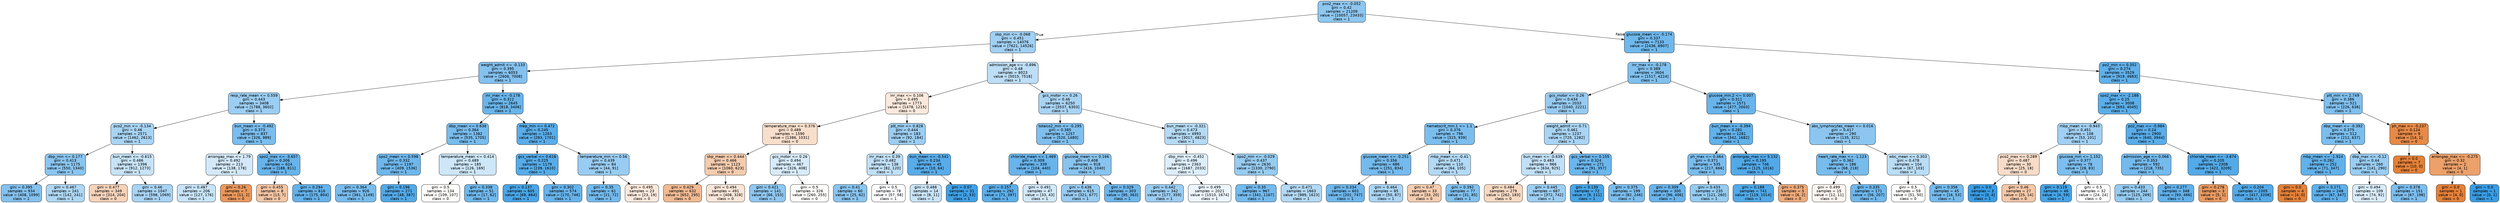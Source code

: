 digraph Tree {
node [shape=box, style="filled, rounded", color="black", fontname="helvetica"] ;
edge [fontname="helvetica"] ;
0 [label="pco2_max <= -0.052\ngini = 0.42\nsamples = 21209\nvalue = [10057, 23433]\nclass = 1", fillcolor="#8ec7f0"] ;
1 [label="sbp_min <= -0.068\ngini = 0.451\nsamples = 14076\nvalue = [7621, 14526]\nclass = 1", fillcolor="#a1d0f3"] ;
0 -> 1 [labeldistance=2.5, labelangle=45, headlabel="True"] ;
2 [label="weight_admit <= -0.133\ngini = 0.395\nsamples = 6053\nvalue = [2606, 7008]\nclass = 1", fillcolor="#83c1ef"] ;
1 -> 2 ;
3 [label="resp_rate_mean <= 0.559\ngini = 0.443\nsamples = 3408\nvalue = [1788, 3602]\nclass = 1", fillcolor="#9bcef2"] ;
2 -> 3 ;
4 [label="pco2_min <= -0.134\ngini = 0.46\nsamples = 2571\nvalue = [1462, 2613]\nclass = 1", fillcolor="#a8d4f4"] ;
3 -> 4 ;
5 [label="dbp_min <= 0.177\ngini = 0.413\nsamples = 1175\nvalue = [550, 1340]\nclass = 1", fillcolor="#8ac5f0"] ;
4 -> 5 ;
6 [label="gini = 0.395\nsamples = 934\nvalue = [408, 1099]\nclass = 1", fillcolor="#83c1ef"] ;
5 -> 6 ;
7 [label="gini = 0.467\nsamples = 241\nvalue = [142, 241]\nclass = 1", fillcolor="#aed7f4"] ;
5 -> 7 ;
8 [label="bun_mean <= -0.615\ngini = 0.486\nsamples = 1396\nvalue = [912, 1273]\nclass = 1", fillcolor="#c7e3f8"] ;
4 -> 8 ;
9 [label="gini = 0.477\nsamples = 349\nvalue = [314, 204]\nclass = 0", fillcolor="#f6d3ba"] ;
8 -> 9 ;
10 [label="gini = 0.46\nsamples = 1047\nvalue = [598, 1069]\nclass = 1", fillcolor="#a8d4f4"] ;
8 -> 10 ;
11 [label="bun_mean <= -0.492\ngini = 0.373\nsamples = 837\nvalue = [326, 989]\nclass = 1", fillcolor="#7abdee"] ;
3 -> 11 ;
12 [label="aniongap_max <= 1.79\ngini = 0.492\nsamples = 213\nvalue = [138, 178]\nclass = 1", fillcolor="#d3e9f9"] ;
11 -> 12 ;
13 [label="gini = 0.487\nsamples = 206\nvalue = [127, 176]\nclass = 1", fillcolor="#c8e4f8"] ;
12 -> 13 ;
14 [label="gini = 0.26\nsamples = 7\nvalue = [11, 2]\nclass = 0", fillcolor="#ea985d"] ;
12 -> 14 ;
15 [label="spo2_max <= -3.657\ngini = 0.306\nsamples = 624\nvalue = [188, 811]\nclass = 1", fillcolor="#67b4eb"] ;
11 -> 15 ;
16 [label="gini = 0.455\nsamples = 8\nvalue = [13, 7]\nclass = 0", fillcolor="#f3c5a4"] ;
15 -> 16 ;
17 [label="gini = 0.294\nsamples = 616\nvalue = [175, 804]\nclass = 1", fillcolor="#64b2eb"] ;
15 -> 17 ;
18 [label="inr_max <= -0.178\ngini = 0.312\nsamples = 2645\nvalue = [818, 3406]\nclass = 1", fillcolor="#69b5eb"] ;
2 -> 18 ;
19 [label="dbp_mean <= 0.638\ngini = 0.364\nsamples = 1382\nvalue = [535, 1705]\nclass = 1", fillcolor="#77bced"] ;
18 -> 19 ;
20 [label="spo2_mean <= 0.598\ngini = 0.332\nsamples = 1197\nvalue = [409, 1536]\nclass = 1", fillcolor="#6eb7ec"] ;
19 -> 20 ;
21 [label="gini = 0.364\nsamples = 926\nvalue = [361, 1149]\nclass = 1", fillcolor="#77bced"] ;
20 -> 21 ;
22 [label="gini = 0.196\nsamples = 271\nvalue = [48, 387]\nclass = 1", fillcolor="#52a9e8"] ;
20 -> 22 ;
23 [label="temperature_mean <= 0.414\ngini = 0.489\nsamples = 185\nvalue = [126, 169]\nclass = 1", fillcolor="#cde6f8"] ;
19 -> 23 ;
24 [label="gini = 0.5\nsamples = 134\nvalue = [109, 107]\nclass = 0", fillcolor="#fffdfb"] ;
23 -> 24 ;
25 [label="gini = 0.338\nsamples = 51\nvalue = [17, 62]\nclass = 1", fillcolor="#6fb8ec"] ;
23 -> 25 ;
26 [label="mbp_min <= 0.472\ngini = 0.245\nsamples = 1263\nvalue = [283, 1701]\nclass = 1", fillcolor="#5aade9"] ;
18 -> 26 ;
27 [label="gcs_verbal <= 0.618\ngini = 0.225\nsamples = 1179\nvalue = [239, 1610]\nclass = 1", fillcolor="#56ace9"] ;
26 -> 27 ;
28 [label="gini = 0.137\nsamples = 605\nvalue = [69, 864]\nclass = 1", fillcolor="#49a5e7"] ;
27 -> 28 ;
29 [label="gini = 0.302\nsamples = 574\nvalue = [170, 746]\nclass = 1", fillcolor="#66b3eb"] ;
27 -> 29 ;
30 [label="temperature_min <= 0.56\ngini = 0.439\nsamples = 84\nvalue = [44, 91]\nclass = 1", fillcolor="#99ccf2"] ;
26 -> 30 ;
31 [label="gini = 0.35\nsamples = 61\nvalue = [21, 72]\nclass = 1", fillcolor="#73baed"] ;
30 -> 31 ;
32 [label="gini = 0.495\nsamples = 23\nvalue = [23, 19]\nclass = 0", fillcolor="#fae9dd"] ;
30 -> 32 ;
33 [label="admission_age <= -0.896\ngini = 0.48\nsamples = 8023\nvalue = [5015, 7518]\nclass = 1", fillcolor="#bddef6"] ;
1 -> 33 ;
34 [label="inr_max <= 0.106\ngini = 0.495\nsamples = 1773\nvalue = [1478, 1215]\nclass = 0", fillcolor="#fae9dc"] ;
33 -> 34 ;
35 [label="temperature_max <= 0.376\ngini = 0.489\nsamples = 1590\nvalue = [1386, 1031]\nclass = 0", fillcolor="#f8dfcc"] ;
34 -> 35 ;
36 [label="sbp_mean <= 0.444\ngini = 0.466\nsamples = 1123\nvalue = [1060, 623]\nclass = 0", fillcolor="#f4cbad"] ;
35 -> 36 ;
37 [label="gini = 0.429\nsamples = 632\nvalue = [652, 295]\nclass = 0", fillcolor="#f1ba93"] ;
36 -> 37 ;
38 [label="gini = 0.494\nsamples = 491\nvalue = [408, 328]\nclass = 0", fillcolor="#fae6d8"] ;
36 -> 38 ;
39 [label="gcs_motor <= 0.26\ngini = 0.494\nsamples = 467\nvalue = [326, 408]\nclass = 1", fillcolor="#d7ebfa"] ;
35 -> 39 ;
40 [label="gini = 0.421\nsamples = 141\nvalue = [66, 153]\nclass = 1", fillcolor="#8ec7f0"] ;
39 -> 40 ;
41 [label="gini = 0.5\nsamples = 326\nvalue = [260, 255]\nclass = 0", fillcolor="#fefdfb"] ;
39 -> 41 ;
42 [label="ptt_min <= 0.828\ngini = 0.444\nsamples = 183\nvalue = [92, 184]\nclass = 1", fillcolor="#9ccef2"] ;
34 -> 42 ;
43 [label="inr_max <= 0.39\ngini = 0.482\nsamples = 138\nvalue = [82, 120]\nclass = 1", fillcolor="#c0e0f7"] ;
42 -> 43 ;
44 [label="gini = 0.41\nsamples = 60\nvalue = [25, 62]\nclass = 1", fillcolor="#89c5ef"] ;
43 -> 44 ;
45 [label="gini = 0.5\nsamples = 78\nvalue = [57, 58]\nclass = 1", fillcolor="#fcfdff"] ;
43 -> 45 ;
46 [label="bun_mean <= -0.541\ngini = 0.234\nsamples = 45\nvalue = [10, 64]\nclass = 1", fillcolor="#58ace9"] ;
42 -> 46 ;
47 [label="gini = 0.488\nsamples = 14\nvalue = [8, 11]\nclass = 1", fillcolor="#c9e4f8"] ;
46 -> 47 ;
48 [label="gini = 0.07\nsamples = 31\nvalue = [2, 53]\nclass = 1", fillcolor="#40a1e6"] ;
46 -> 48 ;
49 [label="gcs_motor <= 0.26\ngini = 0.46\nsamples = 6250\nvalue = [3537, 6303]\nclass = 1", fillcolor="#a8d4f4"] ;
33 -> 49 ;
50 [label="totalco2_min <= -0.295\ngini = 0.385\nsamples = 1257\nvalue = [520, 1480]\nclass = 1", fillcolor="#7fbfee"] ;
49 -> 50 ;
51 [label="chloride_mean <= 1.469\ngini = 0.309\nsamples = 339\nvalue = [104, 440]\nclass = 1", fillcolor="#68b4eb"] ;
50 -> 51 ;
52 [label="gini = 0.257\nsamples = 292\nvalue = [71, 397]\nclass = 1", fillcolor="#5cafea"] ;
51 -> 52 ;
53 [label="gini = 0.491\nsamples = 47\nvalue = [33, 43]\nclass = 1", fillcolor="#d1e8f9"] ;
51 -> 53 ;
54 [label="glucose_mean <= 0.166\ngini = 0.408\nsamples = 918\nvalue = [416, 1040]\nclass = 1", fillcolor="#88c4ef"] ;
50 -> 54 ;
55 [label="gini = 0.436\nsamples = 615\nvalue = [321, 677]\nclass = 1", fillcolor="#97cbf1"] ;
54 -> 55 ;
56 [label="gini = 0.329\nsamples = 303\nvalue = [95, 363]\nclass = 1", fillcolor="#6db7ec"] ;
54 -> 56 ;
57 [label="bun_mean <= -0.321\ngini = 0.473\nsamples = 4993\nvalue = [3017, 4823]\nclass = 1", fillcolor="#b5daf5"] ;
49 -> 57 ;
58 [label="dbp_min <= -0.452\ngini = 0.496\nsamples = 2363\nvalue = [1687, 2033]\nclass = 1", fillcolor="#ddeefb"] ;
57 -> 58 ;
59 [label="gini = 0.442\nsamples = 342\nvalue = [177, 359]\nclass = 1", fillcolor="#9bcdf2"] ;
58 -> 59 ;
60 [label="gini = 0.499\nsamples = 2021\nvalue = [1510, 1674]\nclass = 1", fillcolor="#ecf5fc"] ;
58 -> 60 ;
61 [label="spo2_min <= -0.029\ngini = 0.437\nsamples = 2630\nvalue = [1330, 2790]\nclass = 1", fillcolor="#97ccf1"] ;
57 -> 61 ;
62 [label="gini = 0.35\nsamples = 967\nvalue = [341, 1167]\nclass = 1", fillcolor="#73baed"] ;
61 -> 62 ;
63 [label="gini = 0.471\nsamples = 1663\nvalue = [989, 1623]\nclass = 1", fillcolor="#b2d9f5"] ;
61 -> 63 ;
64 [label="glucose_mean <= -0.174\ngini = 0.337\nsamples = 7133\nvalue = [2436, 8907]\nclass = 1", fillcolor="#6fb8ec"] ;
0 -> 64 [labeldistance=2.5, labelangle=-45, headlabel="False"] ;
65 [label="inr_max <= -0.178\ngini = 0.389\nsamples = 3604\nvalue = [1517, 4224]\nclass = 1", fillcolor="#80c0ee"] ;
64 -> 65 ;
66 [label="gcs_motor <= 0.26\ngini = 0.434\nsamples = 2033\nvalue = [1040, 2221]\nclass = 1", fillcolor="#96cbf1"] ;
65 -> 66 ;
67 [label="hematocrit_min.1 <= 1.1\ngini = 0.376\nsamples = 796\nvalue = [315, 939]\nclass = 1", fillcolor="#7bbeee"] ;
66 -> 67 ;
68 [label="glucose_mean <= -0.251\ngini = 0.356\nsamples = 686\nvalue = [251, 834]\nclass = 1", fillcolor="#75baed"] ;
67 -> 68 ;
69 [label="gini = 0.334\nsamples = 601\nvalue = [201, 747]\nclass = 1", fillcolor="#6eb7ec"] ;
68 -> 69 ;
70 [label="gini = 0.464\nsamples = 85\nvalue = [50, 87]\nclass = 1", fillcolor="#abd5f4"] ;
68 -> 70 ;
71 [label="mbp_mean <= -0.41\ngini = 0.471\nsamples = 110\nvalue = [64, 105]\nclass = 1", fillcolor="#b2d9f5"] ;
67 -> 71 ;
72 [label="gini = 0.47\nsamples = 33\nvalue = [33, 20]\nclass = 0", fillcolor="#f5cdb1"] ;
71 -> 72 ;
73 [label="gini = 0.392\nsamples = 77\nvalue = [31, 85]\nclass = 1", fillcolor="#81c1ee"] ;
71 -> 73 ;
74 [label="weight_admit <= 0.71\ngini = 0.461\nsamples = 1237\nvalue = [725, 1282]\nclass = 1", fillcolor="#a9d4f4"] ;
66 -> 74 ;
75 [label="bun_mean <= -0.639\ngini = 0.483\nsamples = 966\nvalue = [634, 925]\nclass = 1", fillcolor="#c1e0f7"] ;
74 -> 75 ;
76 [label="gini = 0.484\nsamples = 279\nvalue = [262, 183]\nclass = 0", fillcolor="#f7d9c3"] ;
75 -> 76 ;
77 [label="gini = 0.445\nsamples = 687\nvalue = [372, 742]\nclass = 1", fillcolor="#9ccef2"] ;
75 -> 77 ;
78 [label="gcs_verbal <= 0.155\ngini = 0.324\nsamples = 271\nvalue = [91, 357]\nclass = 1", fillcolor="#6bb6ec"] ;
74 -> 78 ;
79 [label="gini = 0.139\nsamples = 72\nvalue = [9, 111]\nclass = 1", fillcolor="#49a5e7"] ;
78 -> 79 ;
80 [label="gini = 0.375\nsamples = 199\nvalue = [82, 246]\nclass = 1", fillcolor="#7bbeee"] ;
78 -> 80 ;
81 [label="glucose_min.2 <= 0.007\ngini = 0.311\nsamples = 1571\nvalue = [477, 2003]\nclass = 1", fillcolor="#68b4eb"] ;
65 -> 81 ;
82 [label="bun_mean <= -0.394\ngini = 0.281\nsamples = 1281\nvalue = [342, 1682]\nclass = 1", fillcolor="#61b1ea"] ;
81 -> 82 ;
83 [label="ph_max <= 0.464\ngini = 0.371\nsamples = 535\nvalue = [217, 666]\nclass = 1", fillcolor="#7abded"] ;
82 -> 83 ;
84 [label="gini = 0.309\nsamples = 300\nvalue = [96, 406]\nclass = 1", fillcolor="#68b4eb"] ;
83 -> 84 ;
85 [label="gini = 0.433\nsamples = 235\nvalue = [121, 260]\nclass = 1", fillcolor="#95cbf1"] ;
83 -> 85 ;
86 [label="aniongap_max <= 5.132\ngini = 0.195\nsamples = 746\nvalue = [125, 1016]\nclass = 1", fillcolor="#51a9e8"] ;
82 -> 86 ;
87 [label="gini = 0.188\nsamples = 741\nvalue = [119, 1014]\nclass = 1", fillcolor="#50a9e8"] ;
86 -> 87 ;
88 [label="gini = 0.375\nsamples = 5\nvalue = [6, 2]\nclass = 0", fillcolor="#eeab7b"] ;
86 -> 88 ;
89 [label="abs_lymphocytes_mean <= 0.016\ngini = 0.417\nsamples = 290\nvalue = [135, 321]\nclass = 1", fillcolor="#8cc6f0"] ;
81 -> 89 ;
90 [label="heart_rate_max <= -1.123\ngini = 0.362\nsamples = 186\nvalue = [68, 218]\nclass = 1", fillcolor="#77bced"] ;
89 -> 90 ;
91 [label="gini = 0.499\nsamples = 15\nvalue = [12, 11]\nclass = 0", fillcolor="#fdf5ef"] ;
90 -> 91 ;
92 [label="gini = 0.335\nsamples = 171\nvalue = [56, 207]\nclass = 1", fillcolor="#6fb8ec"] ;
90 -> 92 ;
93 [label="wbc_mean <= 0.303\ngini = 0.478\nsamples = 104\nvalue = [67, 103]\nclass = 1", fillcolor="#baddf6"] ;
89 -> 93 ;
94 [label="gini = 0.5\nsamples = 59\nvalue = [51, 50]\nclass = 0", fillcolor="#fefdfb"] ;
93 -> 94 ;
95 [label="gini = 0.356\nsamples = 45\nvalue = [16, 53]\nclass = 1", fillcolor="#75bbed"] ;
93 -> 95 ;
96 [label="po2_min <= 0.352\ngini = 0.274\nsamples = 3529\nvalue = [919, 4683]\nclass = 1", fillcolor="#60b0ea"] ;
64 -> 96 ;
97 [label="spo2_max <= -2.188\ngini = 0.25\nsamples = 3008\nvalue = [693, 4045]\nclass = 1", fillcolor="#5baee9"] ;
96 -> 97 ;
98 [label="mbp_mean <= -0.943\ngini = 0.451\nsamples = 108\nvalue = [53, 101]\nclass = 1", fillcolor="#a1d0f3"] ;
97 -> 98 ;
99 [label="pco2_max <= 0.289\ngini = 0.487\nsamples = 30\nvalue = [25, 18]\nclass = 0", fillcolor="#f8dcc8"] ;
98 -> 99 ;
100 [label="gini = 0.0\nsamples = 3\nvalue = [0, 4]\nclass = 1", fillcolor="#399de5"] ;
99 -> 100 ;
101 [label="gini = 0.46\nsamples = 27\nvalue = [25, 14]\nclass = 0", fillcolor="#f4c8a8"] ;
99 -> 101 ;
102 [label="glucose_min <= 1.152\ngini = 0.377\nsamples = 78\nvalue = [28, 83]\nclass = 1", fillcolor="#7cbeee"] ;
98 -> 102 ;
103 [label="gini = 0.119\nsamples = 46\nvalue = [4, 59]\nclass = 1", fillcolor="#46a4e7"] ;
102 -> 103 ;
104 [label="gini = 0.5\nsamples = 32\nvalue = [24, 24]\nclass = 0", fillcolor="#ffffff"] ;
102 -> 104 ;
105 [label="po2_max <= -0.984\ngini = 0.24\nsamples = 2900\nvalue = [640, 3944]\nclass = 1", fillcolor="#59ade9"] ;
97 -> 105 ;
106 [label="admission_age <= 0.066\ngini = 0.353\nsamples = 592\nvalue = [218, 735]\nclass = 1", fillcolor="#74baed"] ;
105 -> 106 ;
107 [label="gini = 0.433\nsamples = 244\nvalue = [125, 269]\nclass = 1", fillcolor="#95cbf1"] ;
106 -> 107 ;
108 [label="gini = 0.277\nsamples = 348\nvalue = [93, 466]\nclass = 1", fillcolor="#61b1ea"] ;
106 -> 108 ;
109 [label="chloride_mean <= -3.874\ngini = 0.205\nsamples = 2308\nvalue = [422, 3209]\nclass = 1", fillcolor="#53aae8"] ;
105 -> 109 ;
110 [label="gini = 0.278\nsamples = 3\nvalue = [5, 1]\nclass = 0", fillcolor="#ea9a61"] ;
109 -> 110 ;
111 [label="gini = 0.204\nsamples = 2305\nvalue = [417, 3208]\nclass = 1", fillcolor="#53aae8"] ;
109 -> 111 ;
112 [label="ptt_min <= 2.749\ngini = 0.386\nsamples = 521\nvalue = [226, 638]\nclass = 1", fillcolor="#7fc0ee"] ;
96 -> 112 ;
113 [label="dbp_mean <= -0.392\ngini = 0.375\nsamples = 512\nvalue = [212, 637]\nclass = 1", fillcolor="#7bbeee"] ;
112 -> 113 ;
114 [label="mbp_mean <= -1.924\ngini = 0.282\nsamples = 252\nvalue = [71, 347]\nclass = 1", fillcolor="#62b1ea"] ;
113 -> 114 ;
115 [label="gini = 0.0\nsamples = 4\nvalue = [4, 0]\nclass = 0", fillcolor="#e58139"] ;
114 -> 115 ;
116 [label="gini = 0.271\nsamples = 248\nvalue = [67, 347]\nclass = 1", fillcolor="#5fb0ea"] ;
114 -> 116 ;
117 [label="dbp_max <= -0.12\ngini = 0.44\nsamples = 260\nvalue = [141, 290]\nclass = 1", fillcolor="#99cdf2"] ;
113 -> 117 ;
118 [label="gini = 0.494\nsamples = 109\nvalue = [74, 92]\nclass = 1", fillcolor="#d8ecfa"] ;
117 -> 118 ;
119 [label="gini = 0.378\nsamples = 151\nvalue = [67, 198]\nclass = 1", fillcolor="#7cbeee"] ;
117 -> 119 ;
120 [label="ph_max <= -0.237\ngini = 0.124\nsamples = 9\nvalue = [14, 1]\nclass = 0", fillcolor="#e78a47"] ;
112 -> 120 ;
121 [label="gini = 0.0\nsamples = 7\nvalue = [10, 0]\nclass = 0", fillcolor="#e58139"] ;
120 -> 121 ;
122 [label="aniongap_max <= -0.275\ngini = 0.32\nsamples = 2\nvalue = [4, 1]\nclass = 0", fillcolor="#eca06a"] ;
120 -> 122 ;
123 [label="gini = 0.0\nsamples = 1\nvalue = [4, 0]\nclass = 0", fillcolor="#e58139"] ;
122 -> 123 ;
124 [label="gini = 0.0\nsamples = 1\nvalue = [0, 1]\nclass = 1", fillcolor="#399de5"] ;
122 -> 124 ;
}